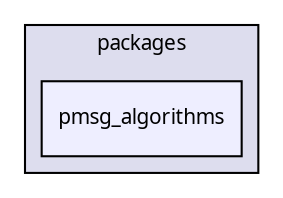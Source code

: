 digraph "packages/pmsg/packages/pmsg_algorithms/" {
  compound=true
  node [ fontsize="10", fontname="FreeSans.ttf"];
  edge [ labelfontsize="10", labelfontname="FreeSans.ttf"];
  subgraph clusterdir_e4d075077eb47cbea9b6c6c0da2ebbc5 {
    graph [ bgcolor="#ddddee", pencolor="black", label="packages" fontname="FreeSans.ttf", fontsize="10", URL="dir_e4d075077eb47cbea9b6c6c0da2ebbc5.html"]
  dir_e82a803fddff48117a91ddbaf35888f2 [shape=box, label="pmsg_algorithms", style="filled", fillcolor="#eeeeff", pencolor="black", URL="dir_e82a803fddff48117a91ddbaf35888f2.html"];
  }
}
